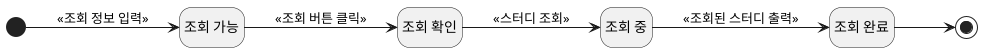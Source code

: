 @startuml
hide empty description
left to right direction

state "조회 가능" as 가능
state "조회 확인" as 확인
state "조회 중" as 중
state "조회 완료" as 완료


[*] --> 가능 : <<조회 정보 입력>>
가능 --> 확인 : <<조회 버튼 클릭>>
확인 --> 중 : <<스터디 조회>>
중 --> 완료 : <<조회된 스터디 출력>>
완료 --> [*]
@enduml